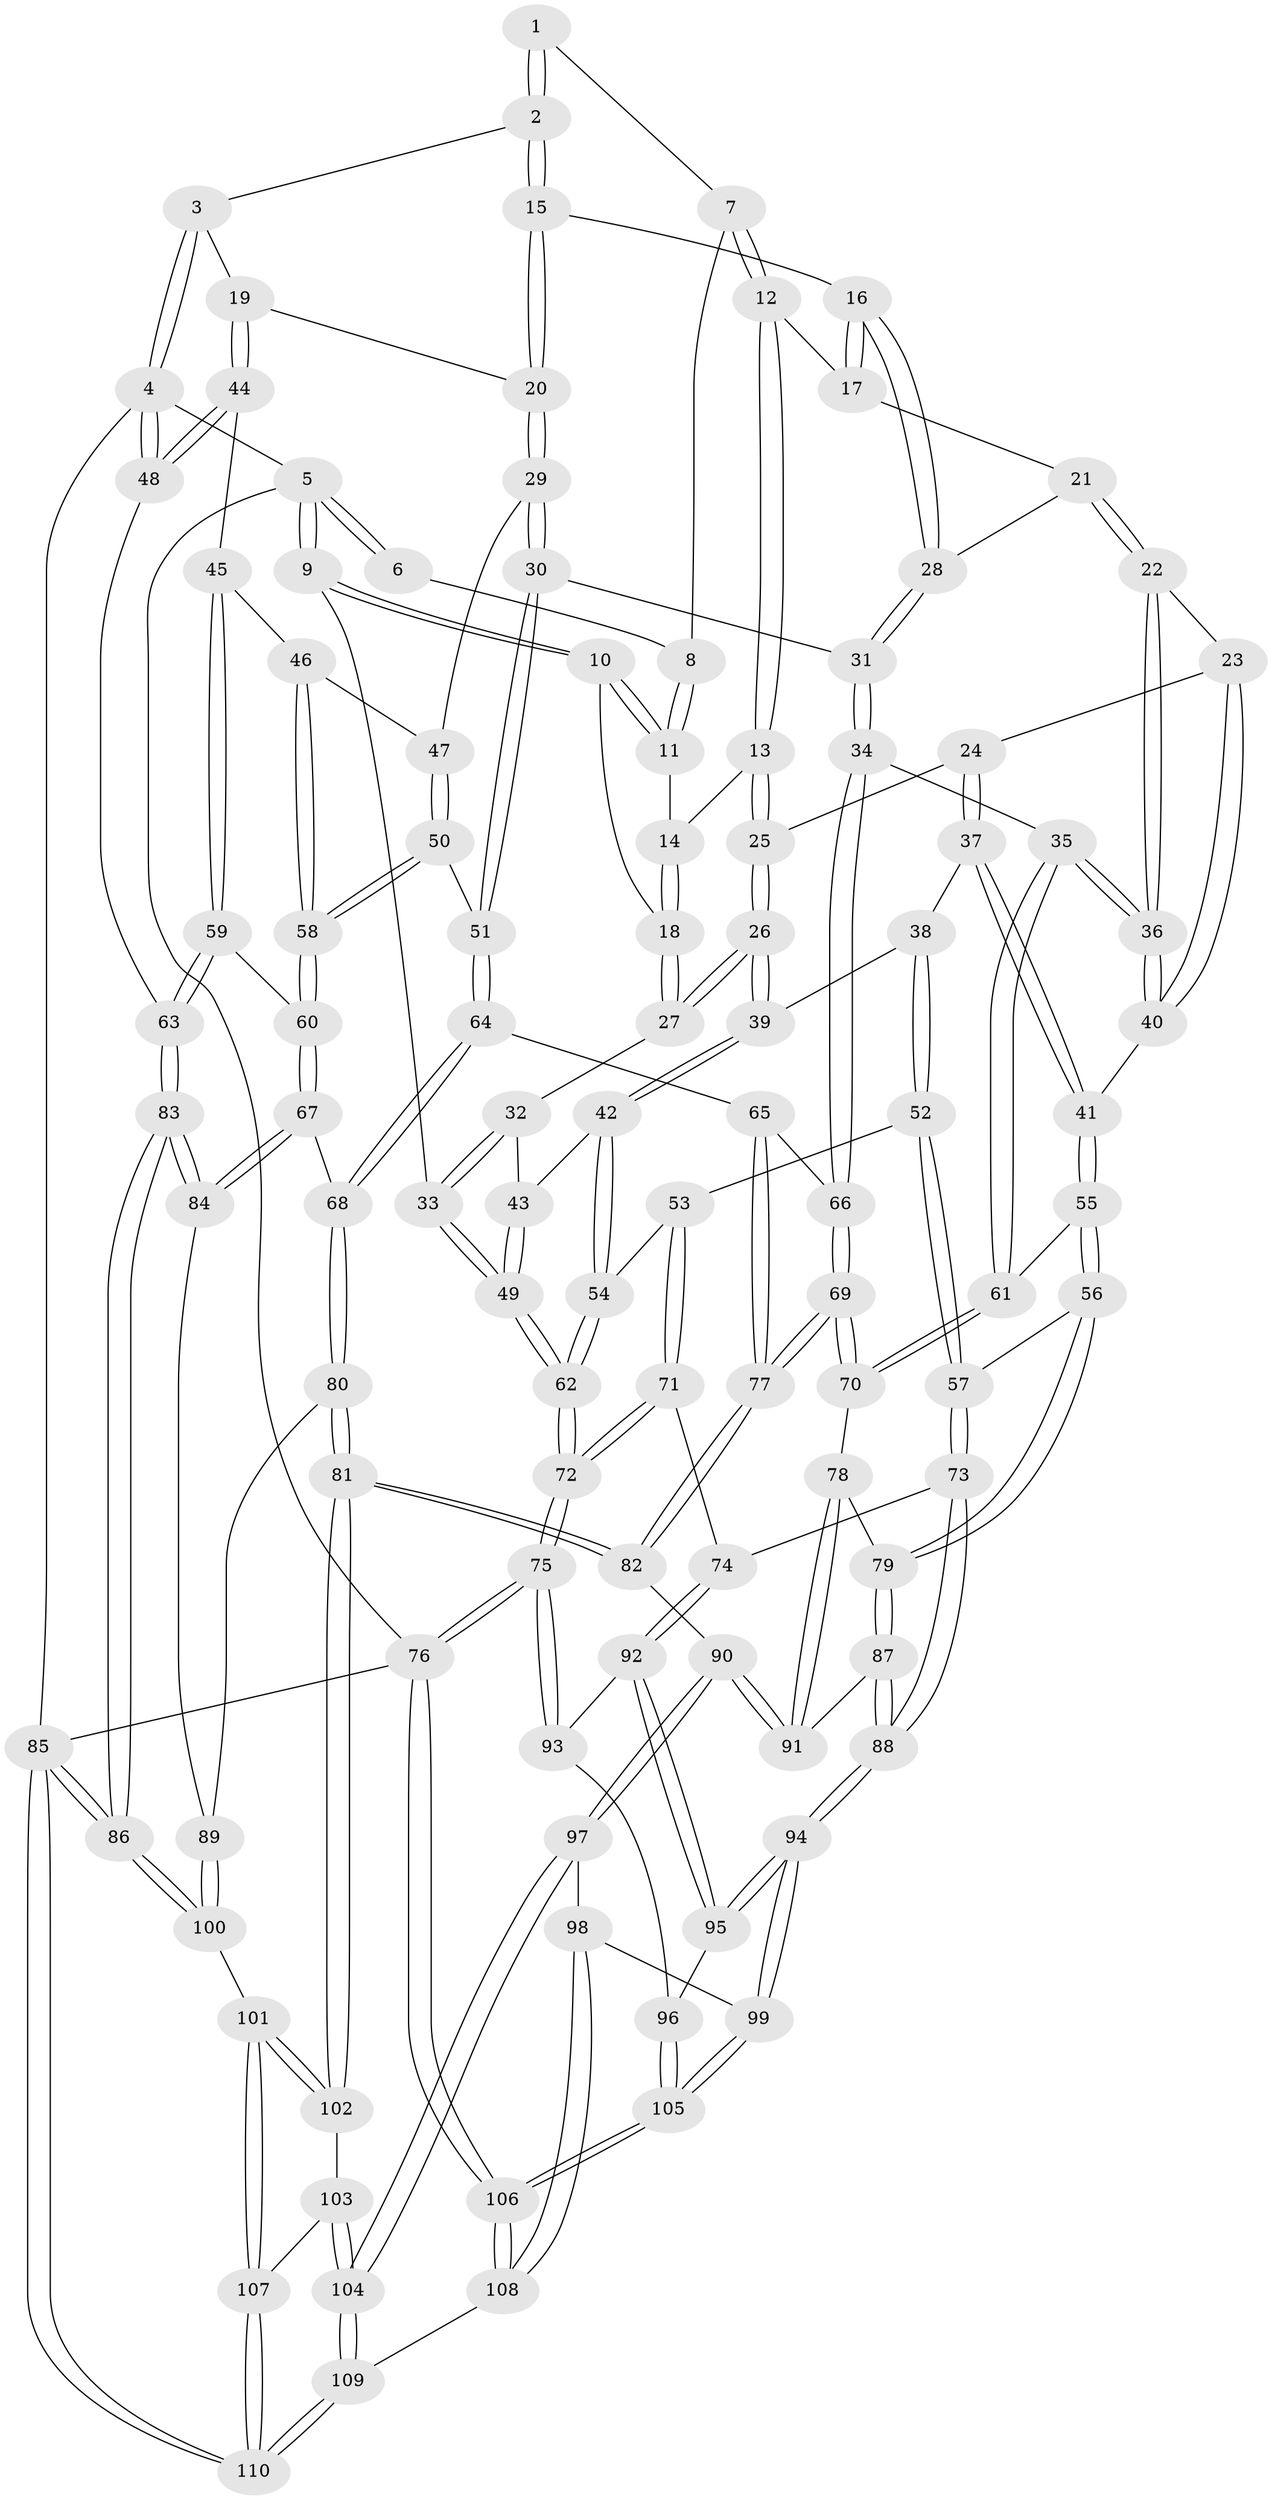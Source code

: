 // Generated by graph-tools (version 1.1) at 2025/03/03/09/25 03:03:25]
// undirected, 110 vertices, 272 edges
graph export_dot {
graph [start="1"]
  node [color=gray90,style=filled];
  1 [pos="+0.3014135351443588+0"];
  2 [pos="+0.7063181709874583+0"];
  3 [pos="+0.9610033052689014+0"];
  4 [pos="+1+0"];
  5 [pos="+0+0"];
  6 [pos="+0.13962932026077501+0"];
  7 [pos="+0.27701256468618024+0.003569510877250827"];
  8 [pos="+0.13042305714610272+0.03704388203193468"];
  9 [pos="+0+0"];
  10 [pos="+0.06078233657364832+0.09176655516531407"];
  11 [pos="+0.08108003633612476+0.08527800684229801"];
  12 [pos="+0.2800852754512076+0.07667938563881838"];
  13 [pos="+0.27709153463211217+0.07961677243741057"];
  14 [pos="+0.24086359720192393+0.09005229585619554"];
  15 [pos="+0.6825442081490525+0"];
  16 [pos="+0.6774240238140472+0"];
  17 [pos="+0.31896175392575804+0.10078964623134265"];
  18 [pos="+0.09935313919803483+0.2019662153312245"];
  19 [pos="+0.9526761577589399+0.24019514100949232"];
  20 [pos="+0.9256287323946335+0.23486124347901033"];
  21 [pos="+0.37099180204066456+0.16329565372176344"];
  22 [pos="+0.3832185834287027+0.23185609200419705"];
  23 [pos="+0.3598497186511657+0.2446767360102647"];
  24 [pos="+0.31062965869394044+0.25840854563928484"];
  25 [pos="+0.24419462781752968+0.19017982915065484"];
  26 [pos="+0.1427040819702942+0.27588570013204927"];
  27 [pos="+0.10036484103171828+0.2436066592788064"];
  28 [pos="+0.652069590962049+0.06385745317682784"];
  29 [pos="+0.8105344280562542+0.321647048366527"];
  30 [pos="+0.7441306469090861+0.33977423777940974"];
  31 [pos="+0.6104482263850792+0.30388595894645715"];
  32 [pos="+0.003369652916949843+0.26709003190527797"];
  33 [pos="+0+0.2723883426161219"];
  34 [pos="+0.5876620180325308+0.32811685729887835"];
  35 [pos="+0.5744713926176538+0.3326968126443549"];
  36 [pos="+0.5180809134281187+0.314512759616318"];
  37 [pos="+0.2520028218964561+0.33319001951076327"];
  38 [pos="+0.20082004833170994+0.3293340988438388"];
  39 [pos="+0.1473048510790154+0.28541986277502396"];
  40 [pos="+0.34070695789133043+0.35804738901082434"];
  41 [pos="+0.3074179413319338+0.37953293848110703"];
  42 [pos="+0.07269226875316752+0.40452526755452173"];
  43 [pos="+0.039988258852502165+0.37775227784393584"];
  44 [pos="+1+0.28955995267271695"];
  45 [pos="+0.9446144568717522+0.37883644535111166"];
  46 [pos="+0.917851802975532+0.38695683417658167"];
  47 [pos="+0.876093510319089+0.37911668236203455"];
  48 [pos="+1+0.2988424621289901"];
  49 [pos="+0+0.3783686945288942"];
  50 [pos="+0.832262086956229+0.45709470046107925"];
  51 [pos="+0.809628081626113+0.4462827538099458"];
  52 [pos="+0.1854315124330303+0.4236042301042366"];
  53 [pos="+0.08749304823469975+0.4754079123122637"];
  54 [pos="+0.07095355370500063+0.4606932384051148"];
  55 [pos="+0.331581001898733+0.48623505529236494"];
  56 [pos="+0.2971938099539123+0.5303264487392182"];
  57 [pos="+0.28894044350961506+0.5309331738569945"];
  58 [pos="+0.8600073960841127+0.48079140987040037"];
  59 [pos="+0.914833629764059+0.5042389356096131"];
  60 [pos="+0.8869428672186842+0.5247995756217976"];
  61 [pos="+0.4825966535383488+0.45151384297112007"];
  62 [pos="+0+0.4696500818787813"];
  63 [pos="+1+0.3884434686907153"];
  64 [pos="+0.7231840410187607+0.5271752451488838"];
  65 [pos="+0.7076548259574524+0.5197811130590437"];
  66 [pos="+0.6030221888591355+0.3638696716809278"];
  67 [pos="+0.8853550158608552+0.5422583925783724"];
  68 [pos="+0.7611129432122244+0.5786498223876989"];
  69 [pos="+0.6039680932615665+0.60859062243922"];
  70 [pos="+0.500446757820742+0.5717902117125557"];
  71 [pos="+0.11920960578036241+0.5797310428855743"];
  72 [pos="+0+0.6242944316447834"];
  73 [pos="+0.19495280441412038+0.5773365418363358"];
  74 [pos="+0.12248594085558764+0.5825130040811353"];
  75 [pos="+0+0.7959323328245491"];
  76 [pos="+0+1"];
  77 [pos="+0.6039963260467949+0.6086161791263827"];
  78 [pos="+0.4705556290326325+0.607708519228581"];
  79 [pos="+0.3461663328502297+0.6125715782957889"];
  80 [pos="+0.7283850287543814+0.730641181958889"];
  81 [pos="+0.6756801888859294+0.7470291802016861"];
  82 [pos="+0.6539481613632229+0.7402502516906226"];
  83 [pos="+1+0.6821177997504511"];
  84 [pos="+0.9181656788742402+0.595611007263604"];
  85 [pos="+1+1"];
  86 [pos="+1+0.8360170898513397"];
  87 [pos="+0.3366243038435362+0.7301013772990492"];
  88 [pos="+0.27128860984228326+0.7928436754536943"];
  89 [pos="+0.8199253563476105+0.7505911800386099"];
  90 [pos="+0.5321991603352423+0.7722888222641183"];
  91 [pos="+0.49170082284417804+0.7427561206808964"];
  92 [pos="+0.10288725133365798+0.717461458790693"];
  93 [pos="+0.06472421855788403+0.7339017290359777"];
  94 [pos="+0.2689712583020823+0.7966858748818461"];
  95 [pos="+0.17239687529323516+0.76215719307888"];
  96 [pos="+0.08735608018361377+0.8609448173145763"];
  97 [pos="+0.48152714838246663+0.8991820820734109"];
  98 [pos="+0.2894997474536407+0.8432137902603037"];
  99 [pos="+0.2709861854356424+0.8149892757051701"];
  100 [pos="+0.8812412499802541+0.8050162347311748"];
  101 [pos="+0.825741842876217+0.9482984112705384"];
  102 [pos="+0.6778148548954389+0.7878657207370352"];
  103 [pos="+0.6733528281083072+0.8898619678486079"];
  104 [pos="+0.5298888902881916+1"];
  105 [pos="+0.05731444890394427+0.9782617489476765"];
  106 [pos="+0+1"];
  107 [pos="+0.817362010214048+0.9826501304816057"];
  108 [pos="+0.300729663894506+1"];
  109 [pos="+0.5235816927418007+1"];
  110 [pos="+0.8810361992960266+1"];
  1 -- 2;
  1 -- 2;
  1 -- 7;
  2 -- 3;
  2 -- 15;
  2 -- 15;
  3 -- 4;
  3 -- 4;
  3 -- 19;
  4 -- 5;
  4 -- 48;
  4 -- 48;
  4 -- 85;
  5 -- 6;
  5 -- 6;
  5 -- 9;
  5 -- 9;
  5 -- 76;
  6 -- 8;
  7 -- 8;
  7 -- 12;
  7 -- 12;
  8 -- 11;
  8 -- 11;
  9 -- 10;
  9 -- 10;
  9 -- 33;
  10 -- 11;
  10 -- 11;
  10 -- 18;
  11 -- 14;
  12 -- 13;
  12 -- 13;
  12 -- 17;
  13 -- 14;
  13 -- 25;
  13 -- 25;
  14 -- 18;
  14 -- 18;
  15 -- 16;
  15 -- 20;
  15 -- 20;
  16 -- 17;
  16 -- 17;
  16 -- 28;
  16 -- 28;
  17 -- 21;
  18 -- 27;
  18 -- 27;
  19 -- 20;
  19 -- 44;
  19 -- 44;
  20 -- 29;
  20 -- 29;
  21 -- 22;
  21 -- 22;
  21 -- 28;
  22 -- 23;
  22 -- 36;
  22 -- 36;
  23 -- 24;
  23 -- 40;
  23 -- 40;
  24 -- 25;
  24 -- 37;
  24 -- 37;
  25 -- 26;
  25 -- 26;
  26 -- 27;
  26 -- 27;
  26 -- 39;
  26 -- 39;
  27 -- 32;
  28 -- 31;
  28 -- 31;
  29 -- 30;
  29 -- 30;
  29 -- 47;
  30 -- 31;
  30 -- 51;
  30 -- 51;
  31 -- 34;
  31 -- 34;
  32 -- 33;
  32 -- 33;
  32 -- 43;
  33 -- 49;
  33 -- 49;
  34 -- 35;
  34 -- 66;
  34 -- 66;
  35 -- 36;
  35 -- 36;
  35 -- 61;
  35 -- 61;
  36 -- 40;
  36 -- 40;
  37 -- 38;
  37 -- 41;
  37 -- 41;
  38 -- 39;
  38 -- 52;
  38 -- 52;
  39 -- 42;
  39 -- 42;
  40 -- 41;
  41 -- 55;
  41 -- 55;
  42 -- 43;
  42 -- 54;
  42 -- 54;
  43 -- 49;
  43 -- 49;
  44 -- 45;
  44 -- 48;
  44 -- 48;
  45 -- 46;
  45 -- 59;
  45 -- 59;
  46 -- 47;
  46 -- 58;
  46 -- 58;
  47 -- 50;
  47 -- 50;
  48 -- 63;
  49 -- 62;
  49 -- 62;
  50 -- 51;
  50 -- 58;
  50 -- 58;
  51 -- 64;
  51 -- 64;
  52 -- 53;
  52 -- 57;
  52 -- 57;
  53 -- 54;
  53 -- 71;
  53 -- 71;
  54 -- 62;
  54 -- 62;
  55 -- 56;
  55 -- 56;
  55 -- 61;
  56 -- 57;
  56 -- 79;
  56 -- 79;
  57 -- 73;
  57 -- 73;
  58 -- 60;
  58 -- 60;
  59 -- 60;
  59 -- 63;
  59 -- 63;
  60 -- 67;
  60 -- 67;
  61 -- 70;
  61 -- 70;
  62 -- 72;
  62 -- 72;
  63 -- 83;
  63 -- 83;
  64 -- 65;
  64 -- 68;
  64 -- 68;
  65 -- 66;
  65 -- 77;
  65 -- 77;
  66 -- 69;
  66 -- 69;
  67 -- 68;
  67 -- 84;
  67 -- 84;
  68 -- 80;
  68 -- 80;
  69 -- 70;
  69 -- 70;
  69 -- 77;
  69 -- 77;
  70 -- 78;
  71 -- 72;
  71 -- 72;
  71 -- 74;
  72 -- 75;
  72 -- 75;
  73 -- 74;
  73 -- 88;
  73 -- 88;
  74 -- 92;
  74 -- 92;
  75 -- 76;
  75 -- 76;
  75 -- 93;
  75 -- 93;
  76 -- 106;
  76 -- 106;
  76 -- 85;
  77 -- 82;
  77 -- 82;
  78 -- 79;
  78 -- 91;
  78 -- 91;
  79 -- 87;
  79 -- 87;
  80 -- 81;
  80 -- 81;
  80 -- 89;
  81 -- 82;
  81 -- 82;
  81 -- 102;
  81 -- 102;
  82 -- 90;
  83 -- 84;
  83 -- 84;
  83 -- 86;
  83 -- 86;
  84 -- 89;
  85 -- 86;
  85 -- 86;
  85 -- 110;
  85 -- 110;
  86 -- 100;
  86 -- 100;
  87 -- 88;
  87 -- 88;
  87 -- 91;
  88 -- 94;
  88 -- 94;
  89 -- 100;
  89 -- 100;
  90 -- 91;
  90 -- 91;
  90 -- 97;
  90 -- 97;
  92 -- 93;
  92 -- 95;
  92 -- 95;
  93 -- 96;
  94 -- 95;
  94 -- 95;
  94 -- 99;
  94 -- 99;
  95 -- 96;
  96 -- 105;
  96 -- 105;
  97 -- 98;
  97 -- 104;
  97 -- 104;
  98 -- 99;
  98 -- 108;
  98 -- 108;
  99 -- 105;
  99 -- 105;
  100 -- 101;
  101 -- 102;
  101 -- 102;
  101 -- 107;
  101 -- 107;
  102 -- 103;
  103 -- 104;
  103 -- 104;
  103 -- 107;
  104 -- 109;
  104 -- 109;
  105 -- 106;
  105 -- 106;
  106 -- 108;
  106 -- 108;
  107 -- 110;
  107 -- 110;
  108 -- 109;
  109 -- 110;
  109 -- 110;
}
